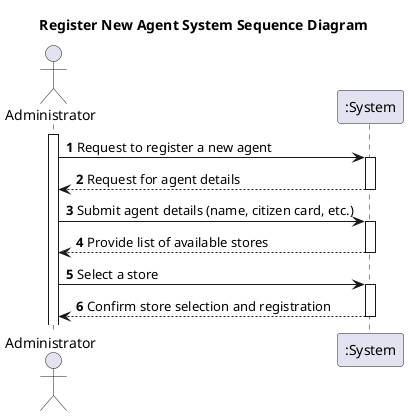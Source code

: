 @startuml
'https://plantuml.com/sequence-diagram

title Register New Agent System Sequence Diagram

autoactivate on
autonumber

actor "Administrator" as Person
participant ":System" as System

activate Person

Person -> System: Request to register a new agent
System --> Person: Request for agent details

Person -> System: Submit agent details (name, citizen card, etc.)
System --> Person: Provide list of available stores

Person -> System: Select a store
System --> Person: Confirm store selection and registration



@enduml
